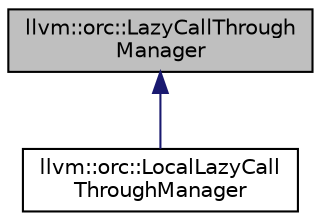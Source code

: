 digraph "llvm::orc::LazyCallThroughManager"
{
 // LATEX_PDF_SIZE
  bgcolor="transparent";
  edge [fontname="Helvetica",fontsize="10",labelfontname="Helvetica",labelfontsize="10"];
  node [fontname="Helvetica",fontsize="10",shape=record];
  Node1 [label="llvm::orc::LazyCallThrough\lManager",height=0.2,width=0.4,color="black", fillcolor="grey75", style="filled", fontcolor="black",tooltip="Manages a set of 'lazy call-through' trampolines."];
  Node1 -> Node2 [dir="back",color="midnightblue",fontsize="10",style="solid",fontname="Helvetica"];
  Node2 [label="llvm::orc::LocalLazyCall\lThroughManager",height=0.2,width=0.4,color="black",URL="$classllvm_1_1orc_1_1LocalLazyCallThroughManager.html",tooltip="A lazy call-through manager that builds trampolines in the current process."];
}
